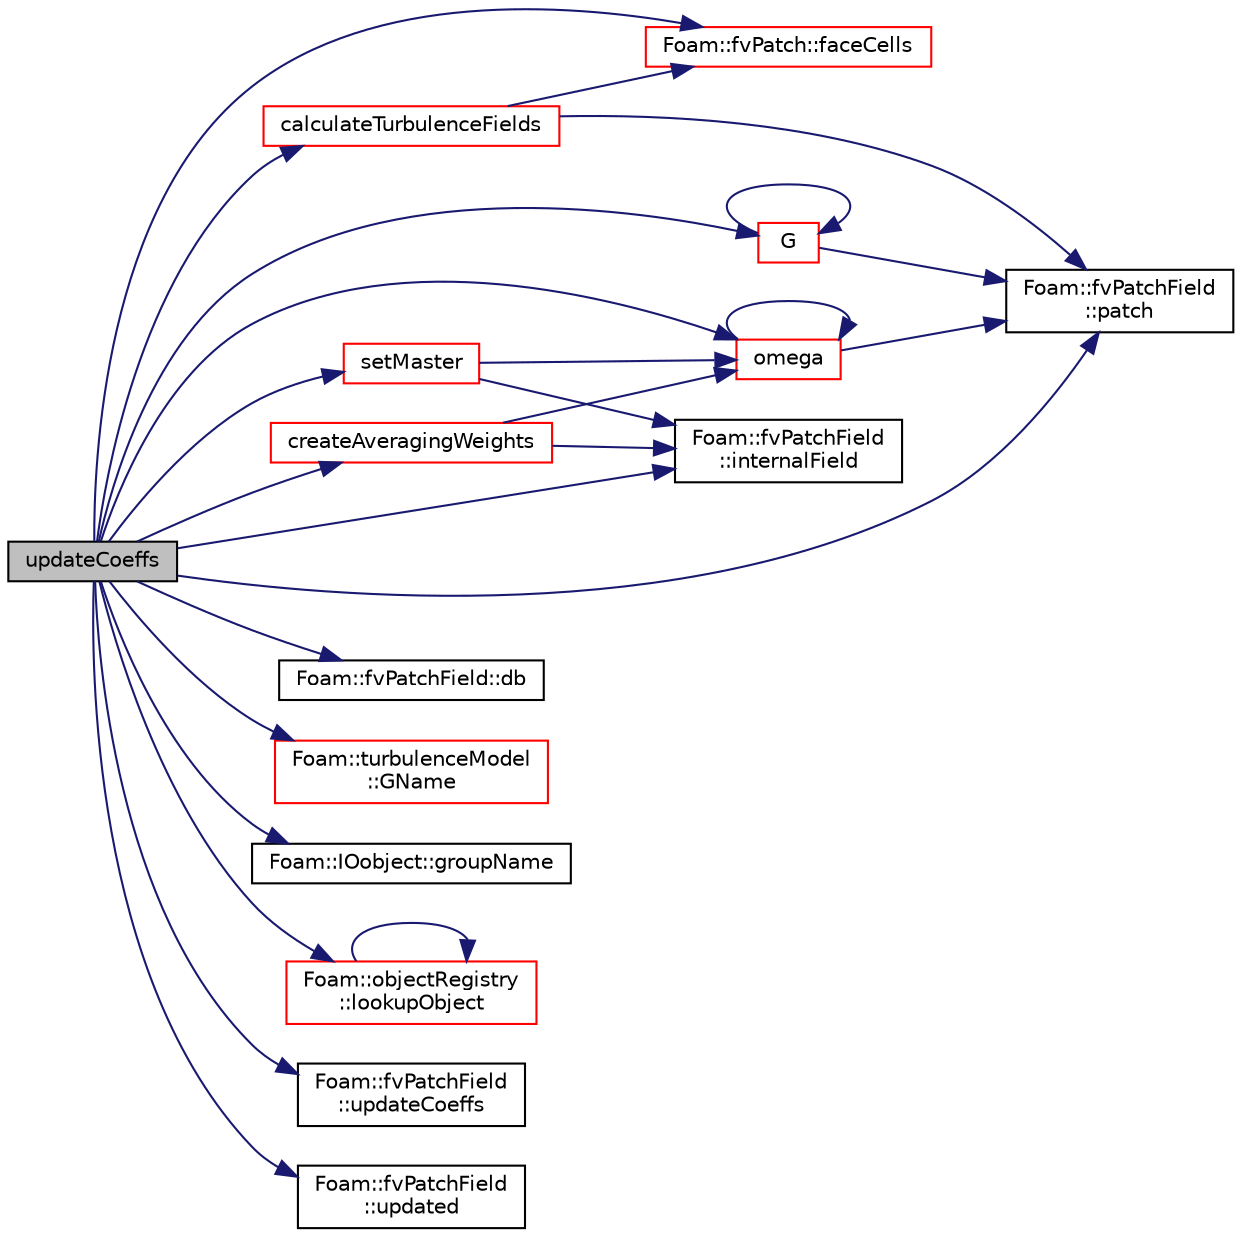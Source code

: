 digraph "updateCoeffs"
{
  bgcolor="transparent";
  edge [fontname="Helvetica",fontsize="10",labelfontname="Helvetica",labelfontsize="10"];
  node [fontname="Helvetica",fontsize="10",shape=record];
  rankdir="LR";
  Node1 [label="updateCoeffs",height=0.2,width=0.4,color="black", fillcolor="grey75", style="filled", fontcolor="black"];
  Node1 -> Node2 [color="midnightblue",fontsize="10",style="solid",fontname="Helvetica"];
  Node2 [label="calculateTurbulenceFields",height=0.2,width=0.4,color="red",URL="$a01745.html#ad354b2bce4bd90afc465c2dff69b24d6",tooltip="Main driver to calculate the turbulence fields. "];
  Node2 -> Node3 [color="midnightblue",fontsize="10",style="solid",fontname="Helvetica"];
  Node3 [label="Foam::fvPatch::faceCells",height=0.2,width=0.4,color="red",URL="$a00898.html#a7cbd3f7d875089fbed897f536ef662c9",tooltip="Return faceCells. "];
  Node2 -> Node4 [color="midnightblue",fontsize="10",style="solid",fontname="Helvetica"];
  Node4 [label="Foam::fvPatchField\l::patch",height=0.2,width=0.4,color="black",URL="$a00899.html#ad735de1fbd0f85c12ad0c37deb62d22c",tooltip="Return patch. "];
  Node1 -> Node5 [color="midnightblue",fontsize="10",style="solid",fontname="Helvetica"];
  Node5 [label="createAveragingWeights",height=0.2,width=0.4,color="red",URL="$a01745.html#a7e3f26a2eb2d1d475fca3c80c5fa26f0",tooltip="Create the averaging weights for cells which are bounded by. "];
  Node5 -> Node6 [color="midnightblue",fontsize="10",style="solid",fontname="Helvetica"];
  Node6 [label="Foam::fvPatchField\l::internalField",height=0.2,width=0.4,color="black",URL="$a00899.html#a056e84dcb5528510380d895b0ba36f3e",tooltip="Return dimensioned internal field reference. "];
  Node5 -> Node7 [color="midnightblue",fontsize="10",style="solid",fontname="Helvetica"];
  Node7 [label="omega",height=0.2,width=0.4,color="red",URL="$a01745.html#a0a19ade47a22371d23b806d6b945dc4a",tooltip="Return non-const access to the master&#39;s omega field. "];
  Node7 -> Node7 [color="midnightblue",fontsize="10",style="solid",fontname="Helvetica"];
  Node7 -> Node4 [color="midnightblue",fontsize="10",style="solid",fontname="Helvetica"];
  Node1 -> Node8 [color="midnightblue",fontsize="10",style="solid",fontname="Helvetica"];
  Node8 [label="Foam::fvPatchField::db",height=0.2,width=0.4,color="black",URL="$a00899.html#adf469b34fcd0250cef43ac4ce3f153ab",tooltip="Return local objectRegistry. "];
  Node1 -> Node3 [color="midnightblue",fontsize="10",style="solid",fontname="Helvetica"];
  Node1 -> Node9 [color="midnightblue",fontsize="10",style="solid",fontname="Helvetica"];
  Node9 [label="G",height=0.2,width=0.4,color="red",URL="$a01745.html#ad35ace611250c5f497f21747c0920fec",tooltip="Return non-const access to the master&#39;s G field. "];
  Node9 -> Node9 [color="midnightblue",fontsize="10",style="solid",fontname="Helvetica"];
  Node9 -> Node4 [color="midnightblue",fontsize="10",style="solid",fontname="Helvetica"];
  Node1 -> Node10 [color="midnightblue",fontsize="10",style="solid",fontname="Helvetica"];
  Node10 [label="Foam::turbulenceModel\l::GName",height=0.2,width=0.4,color="red",URL="$a02774.html#a498c450e16a285ade0706f5a9062e14a",tooltip="Helper function to return the name of the turbulence G field. "];
  Node1 -> Node11 [color="midnightblue",fontsize="10",style="solid",fontname="Helvetica"];
  Node11 [label="Foam::IOobject::groupName",height=0.2,width=0.4,color="black",URL="$a01197.html#ad5705e6da2a025ad75b4cf5d748d7d30"];
  Node1 -> Node6 [color="midnightblue",fontsize="10",style="solid",fontname="Helvetica"];
  Node1 -> Node12 [color="midnightblue",fontsize="10",style="solid",fontname="Helvetica"];
  Node12 [label="Foam::objectRegistry\l::lookupObject",height=0.2,width=0.4,color="red",URL="$a01727.html#affcae20935bdf1726ec1f822228a2330",tooltip="Lookup and return the object of the given Type. "];
  Node12 -> Node12 [color="midnightblue",fontsize="10",style="solid",fontname="Helvetica"];
  Node1 -> Node7 [color="midnightblue",fontsize="10",style="solid",fontname="Helvetica"];
  Node1 -> Node4 [color="midnightblue",fontsize="10",style="solid",fontname="Helvetica"];
  Node1 -> Node13 [color="midnightblue",fontsize="10",style="solid",fontname="Helvetica"];
  Node13 [label="setMaster",height=0.2,width=0.4,color="red",URL="$a01745.html#af62f4355fcee4da87dbdf3b365d3d73a",tooltip="Set the master patch - master is responsible for updating all. "];
  Node13 -> Node6 [color="midnightblue",fontsize="10",style="solid",fontname="Helvetica"];
  Node13 -> Node7 [color="midnightblue",fontsize="10",style="solid",fontname="Helvetica"];
  Node1 -> Node14 [color="midnightblue",fontsize="10",style="solid",fontname="Helvetica"];
  Node14 [label="Foam::fvPatchField\l::updateCoeffs",height=0.2,width=0.4,color="black",URL="$a00899.html#a7e24eafac629d3733181cd942d4c902f",tooltip="Update the coefficients associated with the patch field. "];
  Node1 -> Node15 [color="midnightblue",fontsize="10",style="solid",fontname="Helvetica"];
  Node15 [label="Foam::fvPatchField\l::updated",height=0.2,width=0.4,color="black",URL="$a00899.html#a087516fc8e0613b0bf49ac8fc4b30fff",tooltip="Return true if the boundary condition has already been updated. "];
}
